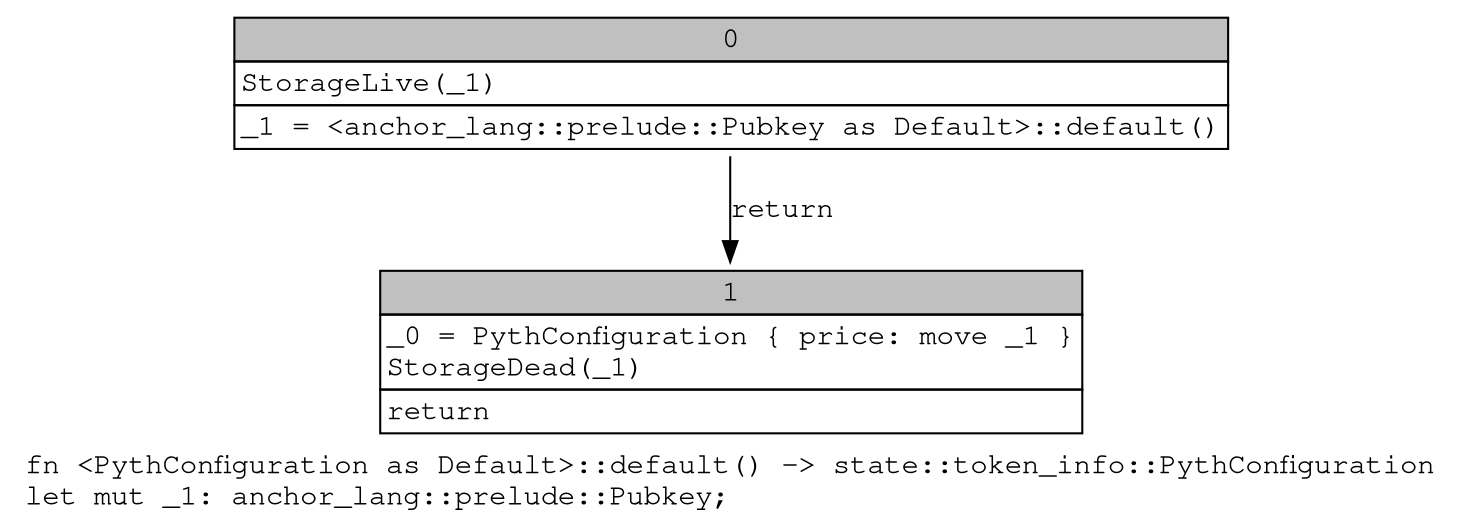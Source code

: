 digraph Mir_0_10573 {
    graph [fontname="Courier, monospace"];
    node [fontname="Courier, monospace"];
    edge [fontname="Courier, monospace"];
    label=<fn &lt;PythConfiguration as Default&gt;::default() -&gt; state::token_info::PythConfiguration<br align="left"/>let mut _1: anchor_lang::prelude::Pubkey;<br align="left"/>>;
    bb0__0_10573 [shape="none", label=<<table border="0" cellborder="1" cellspacing="0"><tr><td bgcolor="gray" align="center" colspan="1">0</td></tr><tr><td align="left" balign="left">StorageLive(_1)<br/></td></tr><tr><td align="left">_1 = &lt;anchor_lang::prelude::Pubkey as Default&gt;::default()</td></tr></table>>];
    bb1__0_10573 [shape="none", label=<<table border="0" cellborder="1" cellspacing="0"><tr><td bgcolor="gray" align="center" colspan="1">1</td></tr><tr><td align="left" balign="left">_0 = PythConfiguration { price: move _1 }<br/>StorageDead(_1)<br/></td></tr><tr><td align="left">return</td></tr></table>>];
    bb0__0_10573 -> bb1__0_10573 [label="return"];
}

